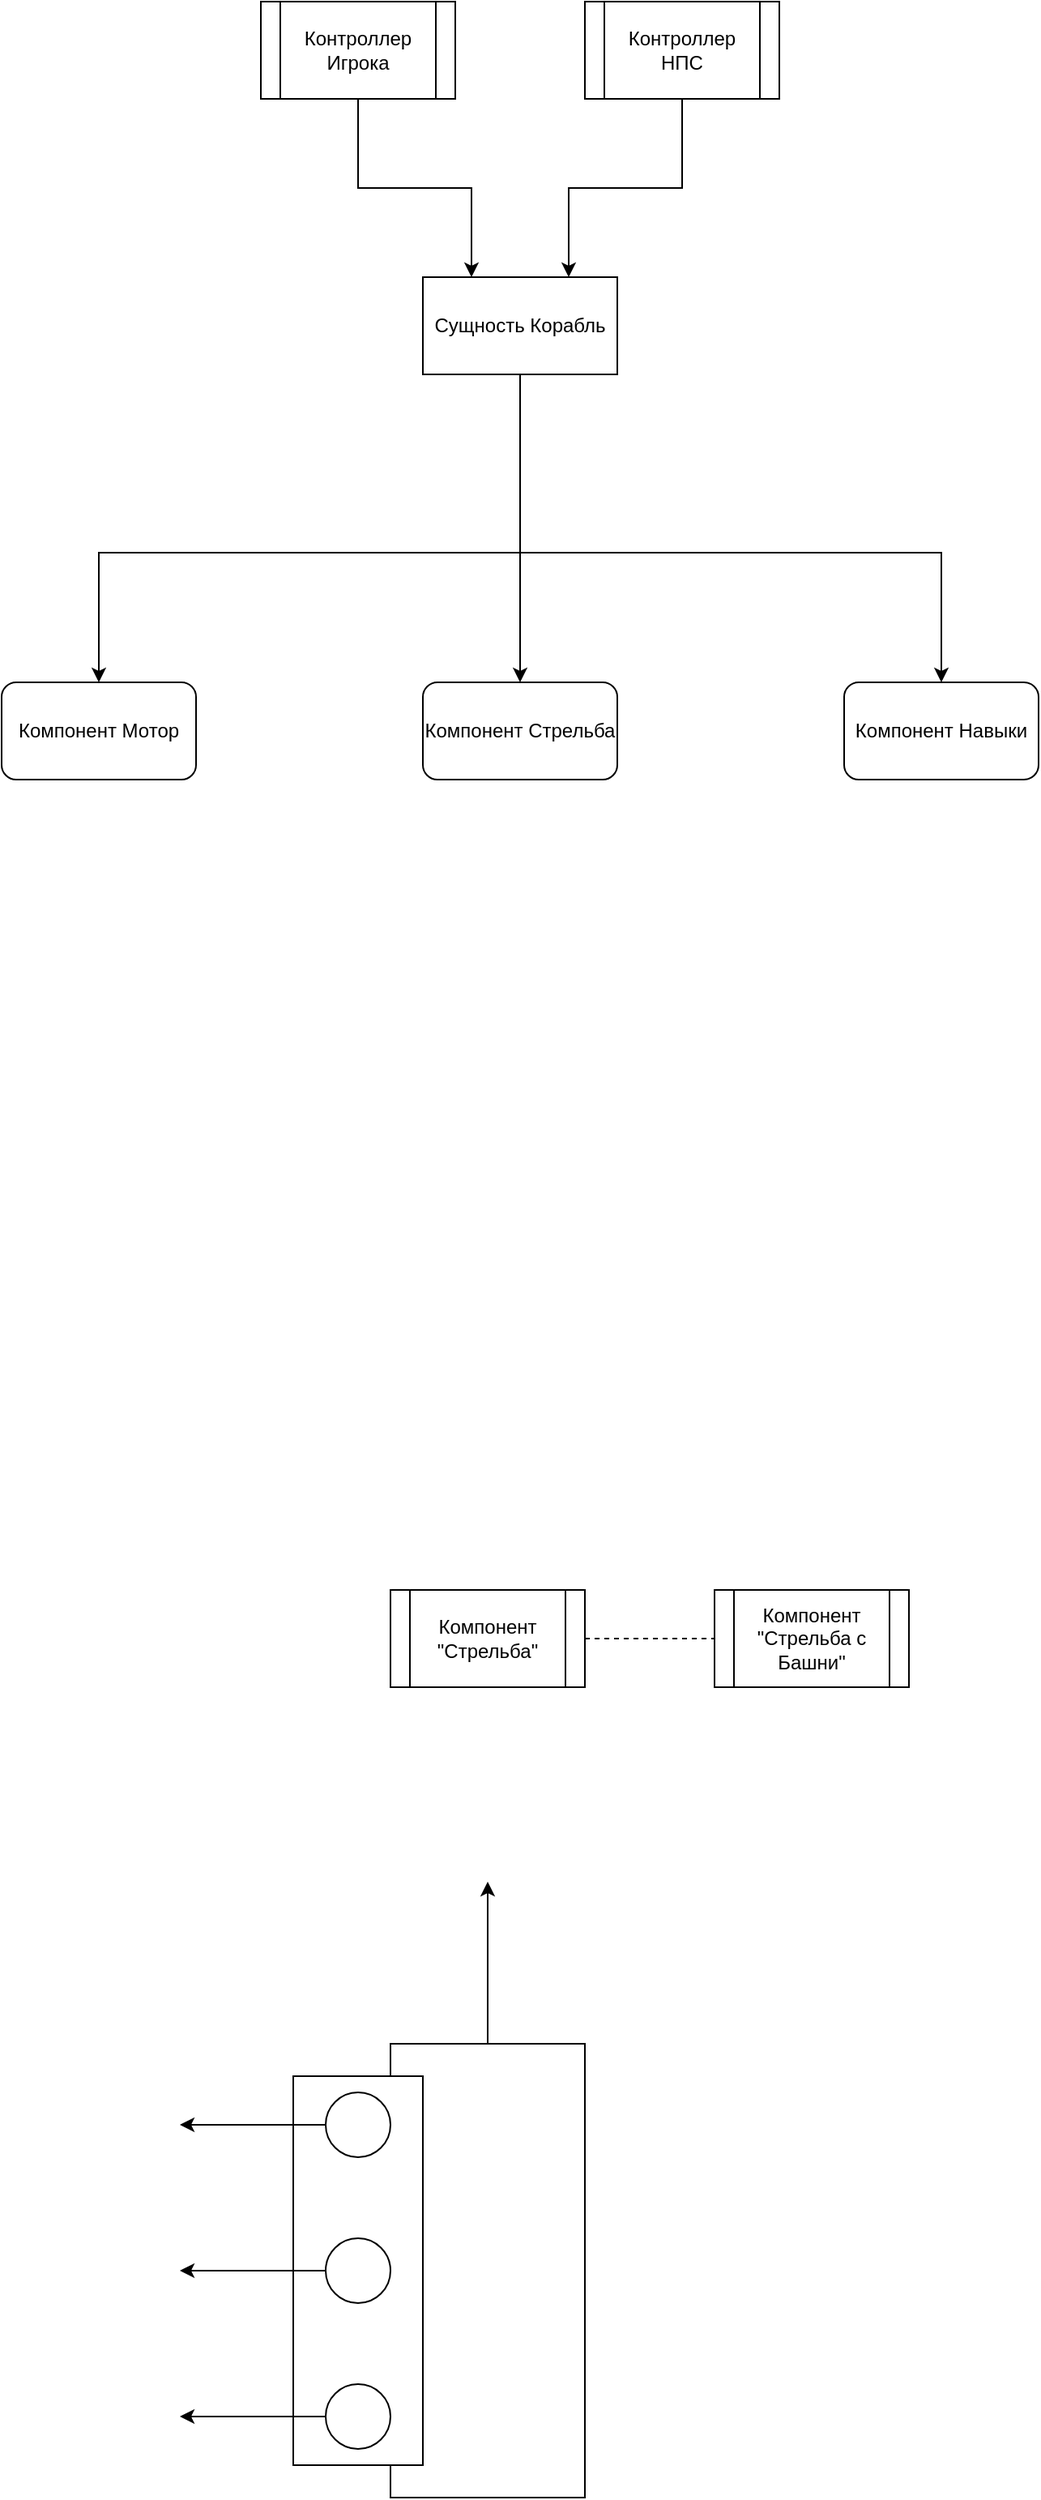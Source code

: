 <mxfile version="10.8.6" type="device"><diagram id="JmA9pn0_AbhsT9exH7J5" name="Page-1"><mxGraphModel dx="1358" dy="934" grid="1" gridSize="10" guides="1" tooltips="1" connect="1" arrows="1" fold="1" page="1" pageScale="1" pageWidth="827" pageHeight="1169" math="0" shadow="0"><root><mxCell id="0"/><mxCell id="1" parent="0"/><mxCell id="jIzo7CwgZgFaXKdsejHu-7" style="edgeStyle=orthogonalEdgeStyle;rounded=0;orthogonalLoop=1;jettySize=auto;html=1;exitX=0.5;exitY=1;exitDx=0;exitDy=0;entryX=0.5;entryY=0;entryDx=0;entryDy=0;" parent="1" source="jIzo7CwgZgFaXKdsejHu-1" target="jIzo7CwgZgFaXKdsejHu-3" edge="1"><mxGeometry relative="1" as="geometry"><Array as="points"><mxPoint x="360" y="560"/><mxPoint x="100" y="560"/></Array></mxGeometry></mxCell><mxCell id="jIzo7CwgZgFaXKdsejHu-8" style="edgeStyle=orthogonalEdgeStyle;rounded=0;orthogonalLoop=1;jettySize=auto;html=1;" parent="1" source="jIzo7CwgZgFaXKdsejHu-1" edge="1"><mxGeometry relative="1" as="geometry"><mxPoint x="360" y="640" as="targetPoint"/></mxGeometry></mxCell><mxCell id="jIzo7CwgZgFaXKdsejHu-10" style="edgeStyle=orthogonalEdgeStyle;rounded=0;orthogonalLoop=1;jettySize=auto;html=1;entryX=0.5;entryY=0;entryDx=0;entryDy=0;" parent="1" source="jIzo7CwgZgFaXKdsejHu-1" target="jIzo7CwgZgFaXKdsejHu-5" edge="1"><mxGeometry relative="1" as="geometry"><Array as="points"><mxPoint x="360" y="560"/><mxPoint x="620" y="560"/></Array></mxGeometry></mxCell><mxCell id="jIzo7CwgZgFaXKdsejHu-1" value="Сущность Корабль" style="rounded=0;whiteSpace=wrap;html=1;" parent="1" vertex="1"><mxGeometry x="300" y="390" width="120" height="60" as="geometry"/></mxCell><mxCell id="jIzo7CwgZgFaXKdsejHu-3" value="Компонент Мотор&lt;br&gt;" style="rounded=1;whiteSpace=wrap;html=1;" parent="1" vertex="1"><mxGeometry x="40" y="640" width="120" height="60" as="geometry"/></mxCell><mxCell id="jIzo7CwgZgFaXKdsejHu-5" value="Компонент Навыки&lt;br&gt;" style="rounded=1;whiteSpace=wrap;html=1;" parent="1" vertex="1"><mxGeometry x="560" y="640" width="120" height="60" as="geometry"/></mxCell><mxCell id="jIzo7CwgZgFaXKdsejHu-15" style="edgeStyle=orthogonalEdgeStyle;rounded=0;orthogonalLoop=1;jettySize=auto;html=1;entryX=0.25;entryY=0;entryDx=0;entryDy=0;" parent="1" source="jIzo7CwgZgFaXKdsejHu-12" target="jIzo7CwgZgFaXKdsejHu-1" edge="1"><mxGeometry relative="1" as="geometry"/></mxCell><mxCell id="jIzo7CwgZgFaXKdsejHu-12" value="Контроллер Игрока" style="shape=process;whiteSpace=wrap;html=1;backgroundOutline=1;" parent="1" vertex="1"><mxGeometry x="200" y="220" width="120" height="60" as="geometry"/></mxCell><mxCell id="jIzo7CwgZgFaXKdsejHu-14" style="edgeStyle=orthogonalEdgeStyle;rounded=0;orthogonalLoop=1;jettySize=auto;html=1;entryX=0.75;entryY=0;entryDx=0;entryDy=0;" parent="1" source="jIzo7CwgZgFaXKdsejHu-13" target="jIzo7CwgZgFaXKdsejHu-1" edge="1"><mxGeometry relative="1" as="geometry"/></mxCell><mxCell id="jIzo7CwgZgFaXKdsejHu-13" value="Контроллер НПС" style="shape=process;whiteSpace=wrap;html=1;backgroundOutline=1;" parent="1" vertex="1"><mxGeometry x="400" y="220" width="120" height="60" as="geometry"/></mxCell><mxCell id="jIzo7CwgZgFaXKdsejHu-23" value="Компонент Стрельба" style="rounded=1;whiteSpace=wrap;html=1;" parent="1" vertex="1"><mxGeometry x="300" y="640" width="120" height="60" as="geometry"/></mxCell><mxCell id="hH7SF_kLaPFxjxyKWksy-39" value="Компонент&lt;br&gt;&quot;Стрельба&quot;&lt;br&gt;" style="shape=process;whiteSpace=wrap;html=1;backgroundOutline=1;" vertex="1" parent="1"><mxGeometry x="280" y="1200" width="120" height="60" as="geometry"/></mxCell><mxCell id="hH7SF_kLaPFxjxyKWksy-40" value="Компонент&lt;br&gt;&quot;Стрельба с Башни&quot;&lt;br&gt;" style="shape=process;whiteSpace=wrap;html=1;backgroundOutline=1;" vertex="1" parent="1"><mxGeometry x="480" y="1200" width="120" height="60" as="geometry"/></mxCell><mxCell id="hH7SF_kLaPFxjxyKWksy-41" value="" style="endArrow=none;dashed=1;html=1;entryX=0;entryY=0.5;entryDx=0;entryDy=0;exitX=1;exitY=0.5;exitDx=0;exitDy=0;" edge="1" parent="1" source="hH7SF_kLaPFxjxyKWksy-39" target="hH7SF_kLaPFxjxyKWksy-40"><mxGeometry width="50" height="50" relative="1" as="geometry"><mxPoint x="40" y="1330" as="sourcePoint"/><mxPoint x="90" y="1280" as="targetPoint"/></mxGeometry></mxCell><mxCell id="hH7SF_kLaPFxjxyKWksy-60" style="edgeStyle=orthogonalEdgeStyle;rounded=0;orthogonalLoop=1;jettySize=auto;html=1;" edge="1" parent="1" source="hH7SF_kLaPFxjxyKWksy-46"><mxGeometry relative="1" as="geometry"><mxPoint x="340" y="1380" as="targetPoint"/></mxGeometry></mxCell><mxCell id="hH7SF_kLaPFxjxyKWksy-46" value="" style="rounded=0;whiteSpace=wrap;html=1;" vertex="1" parent="1"><mxGeometry x="280" y="1480" width="120" height="280" as="geometry"/></mxCell><mxCell id="hH7SF_kLaPFxjxyKWksy-62" value="" style="rounded=0;whiteSpace=wrap;html=1;" vertex="1" parent="1"><mxGeometry x="220" y="1500" width="80" height="240" as="geometry"/></mxCell><mxCell id="hH7SF_kLaPFxjxyKWksy-63" style="edgeStyle=orthogonalEdgeStyle;rounded=0;orthogonalLoop=1;jettySize=auto;html=1;" edge="1" parent="1" source="hH7SF_kLaPFxjxyKWksy-64"><mxGeometry relative="1" as="geometry"><mxPoint x="150" y="1530" as="targetPoint"/></mxGeometry></mxCell><mxCell id="hH7SF_kLaPFxjxyKWksy-64" value="" style="ellipse;whiteSpace=wrap;html=1;aspect=fixed;" vertex="1" parent="1"><mxGeometry x="240" y="1510" width="40" height="40" as="geometry"/></mxCell><mxCell id="hH7SF_kLaPFxjxyKWksy-65" style="edgeStyle=orthogonalEdgeStyle;rounded=0;orthogonalLoop=1;jettySize=auto;html=1;" edge="1" parent="1" source="hH7SF_kLaPFxjxyKWksy-66"><mxGeometry relative="1" as="geometry"><mxPoint x="150" y="1620" as="targetPoint"/><Array as="points"><mxPoint x="150" y="1620"/></Array></mxGeometry></mxCell><mxCell id="hH7SF_kLaPFxjxyKWksy-66" value="" style="ellipse;whiteSpace=wrap;html=1;aspect=fixed;" vertex="1" parent="1"><mxGeometry x="240" y="1600" width="40" height="40" as="geometry"/></mxCell><mxCell id="hH7SF_kLaPFxjxyKWksy-67" style="edgeStyle=orthogonalEdgeStyle;rounded=0;orthogonalLoop=1;jettySize=auto;html=1;" edge="1" parent="1" source="hH7SF_kLaPFxjxyKWksy-68"><mxGeometry relative="1" as="geometry"><mxPoint x="150" y="1710" as="targetPoint"/><Array as="points"><mxPoint x="150" y="1710"/></Array></mxGeometry></mxCell><mxCell id="hH7SF_kLaPFxjxyKWksy-68" value="" style="ellipse;whiteSpace=wrap;html=1;aspect=fixed;" vertex="1" parent="1"><mxGeometry x="240" y="1690" width="40" height="40" as="geometry"/></mxCell></root></mxGraphModel></diagram></mxfile>